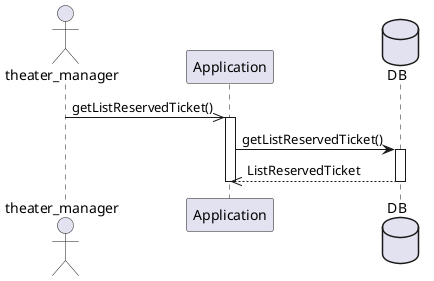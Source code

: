@startuml

actor theater_manager

theater_manager ->> Application : getListReservedTicket()

activate Application

database DB

Application -> DB : getListReservedTicket()
activate DB
Application <<-- DB : ListReservedTicket
deactivate DB

deactivate Application

@enduml